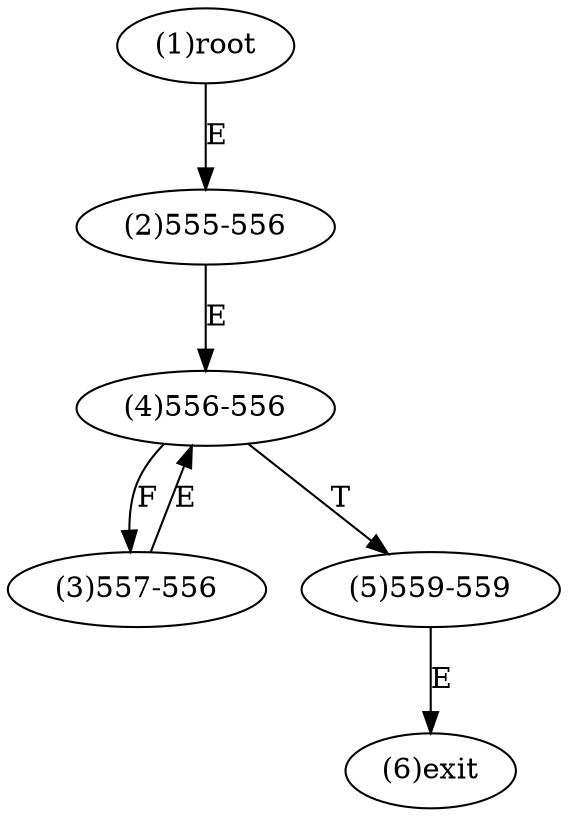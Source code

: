 digraph "" { 
1[ label="(1)root"];
2[ label="(2)555-556"];
3[ label="(3)557-556"];
4[ label="(4)556-556"];
5[ label="(5)559-559"];
6[ label="(6)exit"];
1->2[ label="E"];
2->4[ label="E"];
3->4[ label="E"];
4->3[ label="F"];
4->5[ label="T"];
5->6[ label="E"];
}